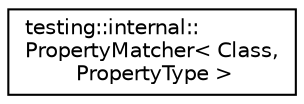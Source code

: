 digraph "Graphical Class Hierarchy"
{
  edge [fontname="Helvetica",fontsize="10",labelfontname="Helvetica",labelfontsize="10"];
  node [fontname="Helvetica",fontsize="10",shape=record];
  rankdir="LR";
  Node1 [label="testing::internal::\lPropertyMatcher\< Class,\l PropertyType \>",height=0.2,width=0.4,color="black", fillcolor="white", style="filled",URL="$classtesting_1_1internal_1_1_property_matcher.html"];
}
